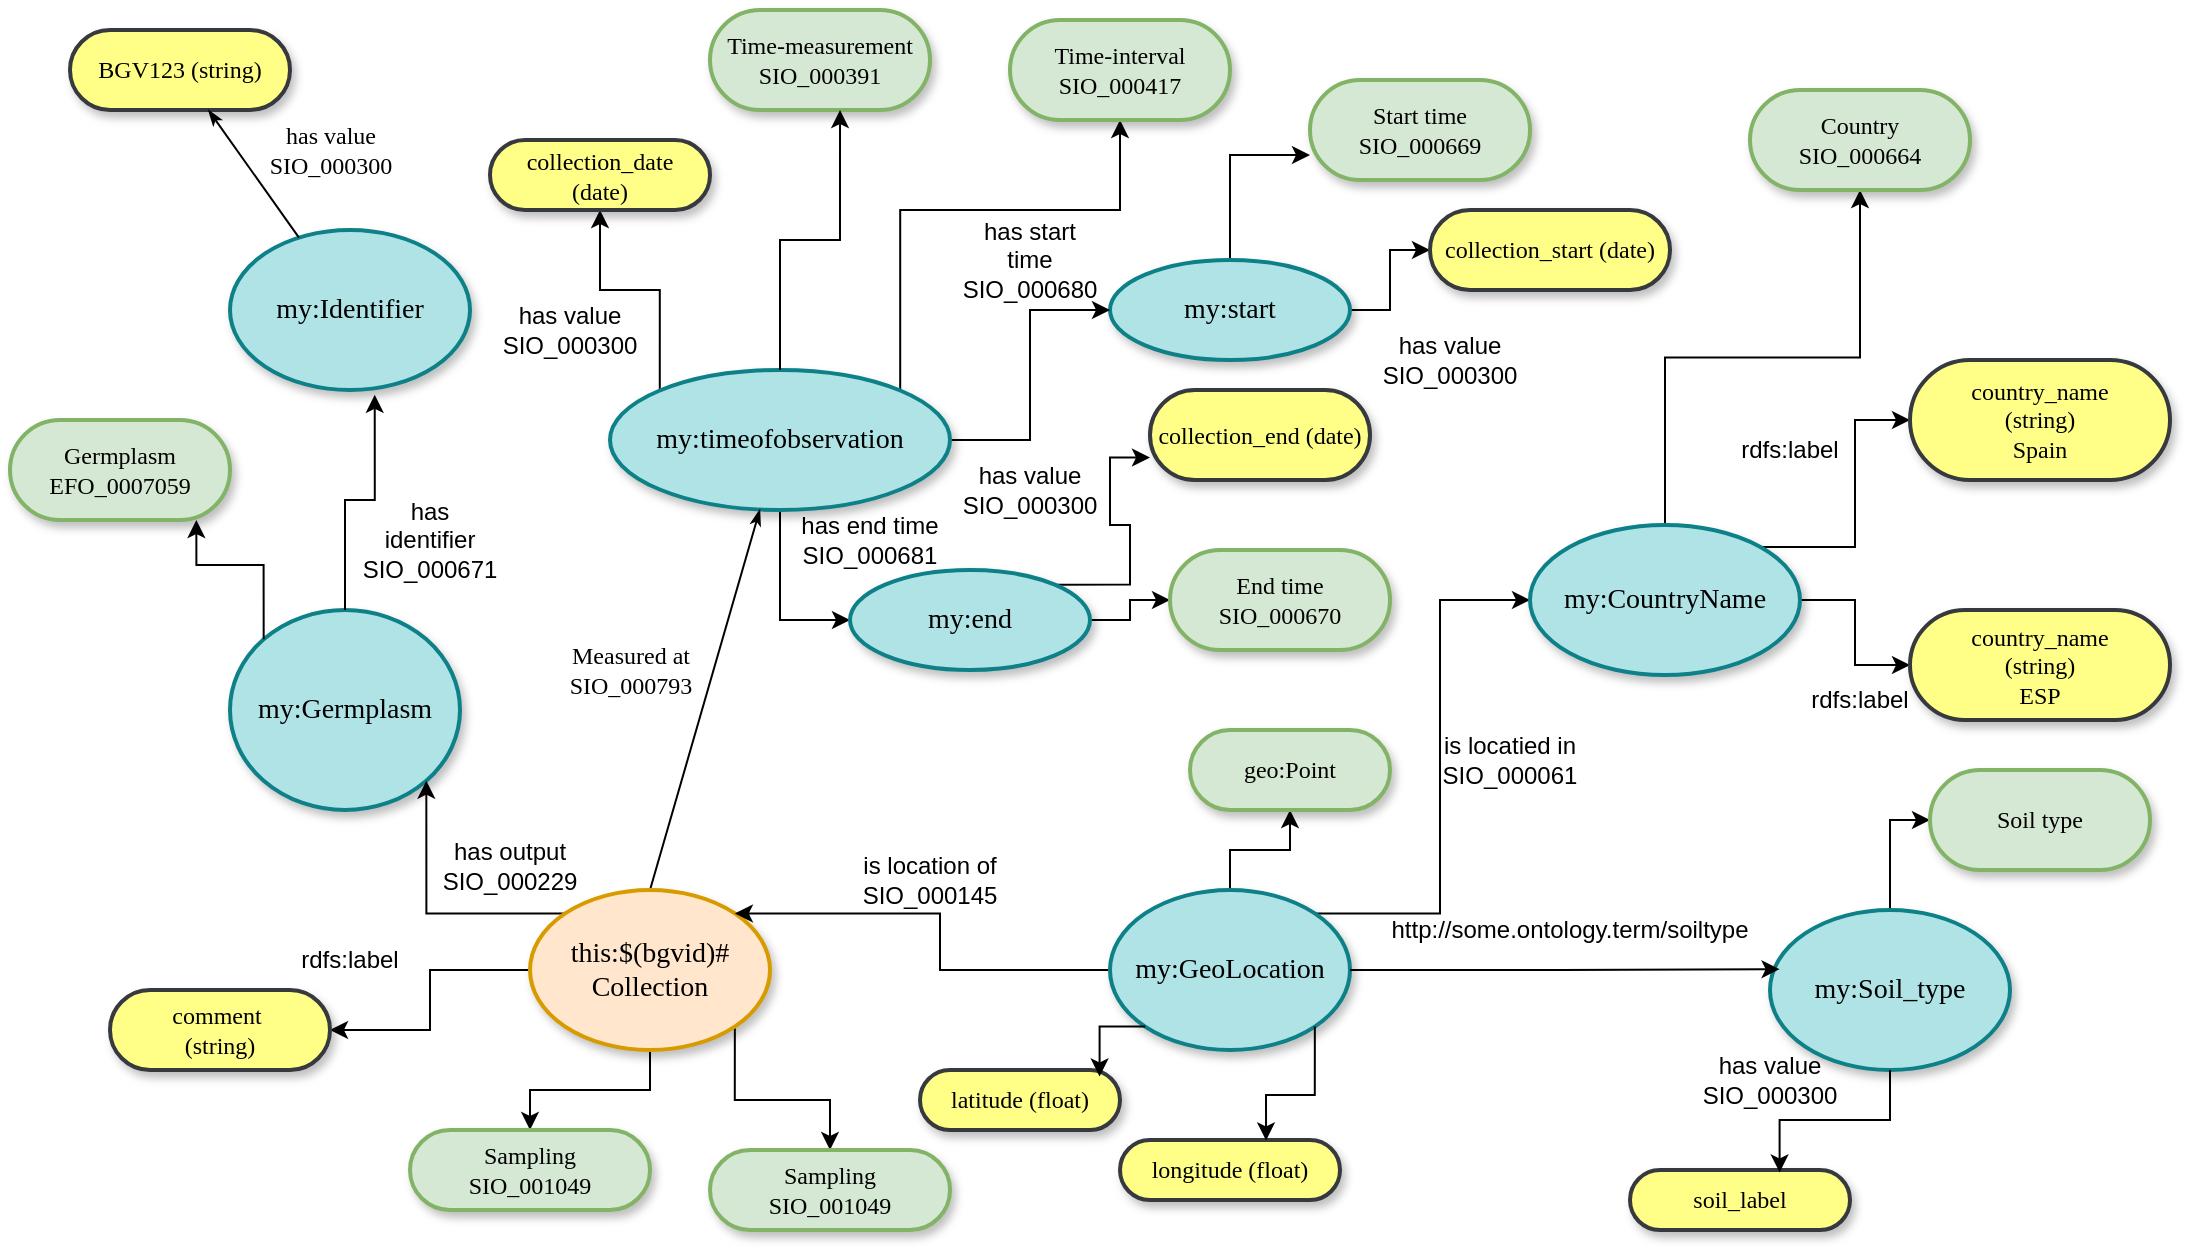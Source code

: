 <mxfile version="24.2.5" type="device">
  <diagram name="Page-1" id="ad52d381-51e7-2e0d-a935-2d0ddd2fd229">
    <mxGraphModel dx="1050" dy="629" grid="1" gridSize="10" guides="1" tooltips="1" connect="1" arrows="1" fold="1" page="1" pageScale="1" pageWidth="1100" pageHeight="850" background="none" math="0" shadow="0">
      <root>
        <mxCell id="0" />
        <mxCell id="1" parent="0" />
        <mxCell id="2c924340bb9dbf6c-1" value="BGV123 (string)" style="whiteSpace=wrap;html=1;rounded=1;shadow=1;comic=0;labelBackgroundColor=none;strokeWidth=2;fontFamily=Verdana;fontSize=12;align=center;arcSize=50;fillColor=#ffff88;strokeColor=#36393d;" parent="1" vertex="1">
          <mxGeometry x="40" y="20" width="110" height="40" as="geometry" />
        </mxCell>
        <mxCell id="2c924340bb9dbf6c-2" value="&lt;font style=&quot;font-size: 14px;&quot;&gt;my:Identifier&lt;/font&gt;" style="ellipse;whiteSpace=wrap;html=1;rounded=1;shadow=1;comic=0;labelBackgroundColor=none;strokeWidth=2;fontFamily=Verdana;fontSize=12;align=center;fillColor=#b0e3e6;strokeColor=#0e8088;" parent="1" vertex="1">
          <mxGeometry x="120" y="120" width="120" height="80" as="geometry" />
        </mxCell>
        <mxCell id="qhhZF5nLOxmZ0tWzn2sf-53" style="edgeStyle=orthogonalEdgeStyle;rounded=0;orthogonalLoop=1;jettySize=auto;html=1;exitX=0.5;exitY=0;exitDx=0;exitDy=0;entryX=0;entryY=0.75;entryDx=0;entryDy=0;" edge="1" parent="1" source="2c924340bb9dbf6c-3" target="qhhZF5nLOxmZ0tWzn2sf-36">
          <mxGeometry relative="1" as="geometry" />
        </mxCell>
        <mxCell id="qhhZF5nLOxmZ0tWzn2sf-54" style="edgeStyle=orthogonalEdgeStyle;rounded=0;orthogonalLoop=1;jettySize=auto;html=1;exitX=1;exitY=0.5;exitDx=0;exitDy=0;entryX=0;entryY=0.5;entryDx=0;entryDy=0;" edge="1" parent="1" source="2c924340bb9dbf6c-3" target="qhhZF5nLOxmZ0tWzn2sf-33">
          <mxGeometry relative="1" as="geometry" />
        </mxCell>
        <mxCell id="2c924340bb9dbf6c-3" value="&lt;span&gt;&lt;font style=&quot;font-size: 14px;&quot;&gt;my:start&lt;/font&gt;&lt;/span&gt;" style="ellipse;whiteSpace=wrap;html=1;rounded=1;shadow=1;comic=0;labelBackgroundColor=none;strokeWidth=2;fontFamily=Verdana;fontSize=12;align=center;fillColor=#b0e3e6;strokeColor=#0e8088;" parent="1" vertex="1">
          <mxGeometry x="560" y="135" width="120" height="50" as="geometry" />
        </mxCell>
        <mxCell id="2c924340bb9dbf6c-4" value="&lt;font style=&quot;font-size: 14px;&quot;&gt;my:Germplasm&lt;/font&gt;" style="ellipse;whiteSpace=wrap;html=1;rounded=1;shadow=1;comic=0;labelBackgroundColor=none;strokeWidth=2;fontFamily=Verdana;fontSize=12;align=center;fillColor=#b0e3e6;strokeColor=#0e8088;" parent="1" vertex="1">
          <mxGeometry x="120" y="310" width="115" height="100" as="geometry" />
        </mxCell>
        <mxCell id="qhhZF5nLOxmZ0tWzn2sf-49" style="edgeStyle=orthogonalEdgeStyle;rounded=0;orthogonalLoop=1;jettySize=auto;html=1;exitX=1;exitY=0;exitDx=0;exitDy=0;entryX=0.5;entryY=1;entryDx=0;entryDy=0;" edge="1" parent="1" source="2c924340bb9dbf6c-5" target="qhhZF5nLOxmZ0tWzn2sf-35">
          <mxGeometry relative="1" as="geometry">
            <Array as="points">
              <mxPoint x="455" y="110" />
              <mxPoint x="565" y="110" />
            </Array>
          </mxGeometry>
        </mxCell>
        <mxCell id="qhhZF5nLOxmZ0tWzn2sf-50" style="edgeStyle=orthogonalEdgeStyle;rounded=0;orthogonalLoop=1;jettySize=auto;html=1;exitX=0;exitY=0;exitDx=0;exitDy=0;" edge="1" parent="1" source="2c924340bb9dbf6c-5" target="qhhZF5nLOxmZ0tWzn2sf-39">
          <mxGeometry relative="1" as="geometry" />
        </mxCell>
        <mxCell id="qhhZF5nLOxmZ0tWzn2sf-52" style="edgeStyle=orthogonalEdgeStyle;rounded=0;orthogonalLoop=1;jettySize=auto;html=1;exitX=1;exitY=0.5;exitDx=0;exitDy=0;entryX=0;entryY=0.5;entryDx=0;entryDy=0;" edge="1" parent="1" source="2c924340bb9dbf6c-5" target="2c924340bb9dbf6c-3">
          <mxGeometry relative="1" as="geometry" />
        </mxCell>
        <mxCell id="qhhZF5nLOxmZ0tWzn2sf-55" style="edgeStyle=orthogonalEdgeStyle;rounded=0;orthogonalLoop=1;jettySize=auto;html=1;exitX=0.5;exitY=1;exitDx=0;exitDy=0;entryX=0;entryY=0.5;entryDx=0;entryDy=0;" edge="1" parent="1" source="2c924340bb9dbf6c-5" target="qhhZF5nLOxmZ0tWzn2sf-28">
          <mxGeometry relative="1" as="geometry" />
        </mxCell>
        <mxCell id="2c924340bb9dbf6c-5" value="&lt;span&gt;&lt;font style=&quot;font-size: 14px;&quot;&gt;my:timeofobservation&lt;/font&gt;&lt;/span&gt;" style="ellipse;whiteSpace=wrap;html=1;rounded=1;shadow=1;comic=0;labelBackgroundColor=none;strokeWidth=2;fontFamily=Verdana;fontSize=12;align=center;fillColor=#b0e3e6;strokeColor=#0e8088;" parent="1" vertex="1">
          <mxGeometry x="310" y="190" width="170" height="70" as="geometry" />
        </mxCell>
        <mxCell id="2c924340bb9dbf6c-28" value="has value&lt;div&gt;SIO_000300&lt;/div&gt;" style="edgeStyle=none;rounded=1;html=1;labelBackgroundColor=none;startArrow=none;startFill=0;startSize=5;endArrow=classicThin;endFill=1;endSize=5;jettySize=auto;orthogonalLoop=1;strokeColor=#000000;strokeWidth=1;fontFamily=Verdana;fontSize=12" parent="1" source="2c924340bb9dbf6c-2" target="2c924340bb9dbf6c-1" edge="1">
          <mxGeometry x="-0.318" y="-38" relative="1" as="geometry">
            <mxPoint as="offset" />
          </mxGeometry>
        </mxCell>
        <mxCell id="2c924340bb9dbf6c-33" value="Measured at&lt;div&gt;SIO_000793&lt;/div&gt;" style="edgeStyle=none;rounded=1;html=1;labelBackgroundColor=none;startArrow=none;startFill=0;startSize=5;endArrow=classicThin;endFill=1;endSize=5;jettySize=auto;orthogonalLoop=1;strokeColor=#000000;strokeWidth=1;fontFamily=Verdana;fontSize=12;exitX=0.5;exitY=0;exitDx=0;exitDy=0;" parent="1" source="qhhZF5nLOxmZ0tWzn2sf-15" target="2c924340bb9dbf6c-5" edge="1">
          <mxGeometry x="0.04" y="40" relative="1" as="geometry">
            <mxPoint as="offset" />
          </mxGeometry>
        </mxCell>
        <mxCell id="2c924340bb9dbf6c-55" value="Germplasm&lt;div&gt;EFO_0007059&lt;/div&gt;" style="whiteSpace=wrap;html=1;rounded=1;shadow=1;comic=0;labelBackgroundColor=none;strokeWidth=2;fontFamily=Verdana;fontSize=12;align=center;arcSize=50;fillColor=#d5e8d4;strokeColor=#82b366;" parent="1" vertex="1">
          <mxGeometry x="10" y="215" width="110" height="50" as="geometry" />
        </mxCell>
        <mxCell id="qhhZF5nLOxmZ0tWzn2sf-23" style="edgeStyle=orthogonalEdgeStyle;rounded=0;orthogonalLoop=1;jettySize=auto;html=1;exitX=0;exitY=0;exitDx=0;exitDy=0;entryX=1;entryY=1;entryDx=0;entryDy=0;" edge="1" parent="1" source="qhhZF5nLOxmZ0tWzn2sf-15" target="2c924340bb9dbf6c-4">
          <mxGeometry relative="1" as="geometry" />
        </mxCell>
        <mxCell id="qhhZF5nLOxmZ0tWzn2sf-46" style="edgeStyle=orthogonalEdgeStyle;rounded=0;orthogonalLoop=1;jettySize=auto;html=1;exitX=0.5;exitY=1;exitDx=0;exitDy=0;" edge="1" parent="1" source="qhhZF5nLOxmZ0tWzn2sf-15" target="qhhZF5nLOxmZ0tWzn2sf-19">
          <mxGeometry relative="1" as="geometry" />
        </mxCell>
        <mxCell id="qhhZF5nLOxmZ0tWzn2sf-47" style="edgeStyle=orthogonalEdgeStyle;rounded=0;orthogonalLoop=1;jettySize=auto;html=1;exitX=0;exitY=0.5;exitDx=0;exitDy=0;entryX=1;entryY=0.5;entryDx=0;entryDy=0;" edge="1" parent="1" source="qhhZF5nLOxmZ0tWzn2sf-15" target="qhhZF5nLOxmZ0tWzn2sf-32">
          <mxGeometry relative="1" as="geometry" />
        </mxCell>
        <mxCell id="qhhZF5nLOxmZ0tWzn2sf-60" style="edgeStyle=orthogonalEdgeStyle;rounded=0;orthogonalLoop=1;jettySize=auto;html=1;exitX=1;exitY=1;exitDx=0;exitDy=0;" edge="1" parent="1" source="qhhZF5nLOxmZ0tWzn2sf-15" target="qhhZF5nLOxmZ0tWzn2sf-18">
          <mxGeometry relative="1" as="geometry" />
        </mxCell>
        <mxCell id="qhhZF5nLOxmZ0tWzn2sf-15" value="&lt;font style=&quot;font-size: 14px;&quot;&gt;this:$(bgvid)#&lt;/font&gt;&lt;div style=&quot;font-size: 14px;&quot;&gt;&lt;font style=&quot;font-size: 14px;&quot;&gt;Collection&lt;/font&gt;&lt;/div&gt;" style="ellipse;whiteSpace=wrap;html=1;rounded=1;shadow=1;comic=0;labelBackgroundColor=none;strokeWidth=2;fontFamily=Verdana;fontSize=12;align=center;fillColor=#ffe6cc;strokeColor=#d79b00;" vertex="1" parent="1">
          <mxGeometry x="270" y="450" width="120" height="80" as="geometry" />
        </mxCell>
        <mxCell id="qhhZF5nLOxmZ0tWzn2sf-18" value="&lt;span&gt;Sampling&lt;/span&gt;&lt;div&gt;&lt;span&gt;SIO_001049&lt;/span&gt;&lt;/div&gt;" style="whiteSpace=wrap;html=1;rounded=1;shadow=1;comic=0;labelBackgroundColor=none;strokeWidth=2;fontFamily=Verdana;fontSize=12;align=center;arcSize=50;fillColor=#d5e8d4;strokeColor=#82b366;" vertex="1" parent="1">
          <mxGeometry x="360" y="580" width="120" height="40" as="geometry" />
        </mxCell>
        <mxCell id="qhhZF5nLOxmZ0tWzn2sf-19" value="Sampling&lt;div&gt;SIO_001049&lt;/div&gt;" style="whiteSpace=wrap;html=1;rounded=1;shadow=1;comic=0;labelBackgroundColor=none;strokeWidth=2;fontFamily=Verdana;fontSize=12;align=center;arcSize=50;fillColor=#d5e8d4;strokeColor=#82b366;" vertex="1" parent="1">
          <mxGeometry x="210" y="570" width="120" height="40" as="geometry" />
        </mxCell>
        <mxCell id="qhhZF5nLOxmZ0tWzn2sf-56" style="edgeStyle=orthogonalEdgeStyle;rounded=0;orthogonalLoop=1;jettySize=auto;html=1;exitX=1;exitY=0;exitDx=0;exitDy=0;entryX=0;entryY=0.75;entryDx=0;entryDy=0;" edge="1" parent="1" source="qhhZF5nLOxmZ0tWzn2sf-28" target="qhhZF5nLOxmZ0tWzn2sf-38">
          <mxGeometry relative="1" as="geometry" />
        </mxCell>
        <mxCell id="qhhZF5nLOxmZ0tWzn2sf-58" style="edgeStyle=orthogonalEdgeStyle;rounded=0;orthogonalLoop=1;jettySize=auto;html=1;exitX=1;exitY=0.5;exitDx=0;exitDy=0;" edge="1" parent="1" source="qhhZF5nLOxmZ0tWzn2sf-28" target="qhhZF5nLOxmZ0tWzn2sf-37">
          <mxGeometry relative="1" as="geometry" />
        </mxCell>
        <mxCell id="qhhZF5nLOxmZ0tWzn2sf-28" value="&lt;span&gt;&lt;font style=&quot;font-size: 14px;&quot;&gt;my:end&lt;/font&gt;&lt;/span&gt;&lt;span style=&quot;color: rgba(0, 0, 0, 0); font-family: monospace; font-size: 0px; text-align: start; text-wrap: nowrap;&quot;&gt;%3CmxGraphModel%3E%3Croot%3E%3CmxCell%20id%3D%220%22%2F%3E%3CmxCell%20id%3D%221%22%20parent%3D%220%22%2F%3E%3CmxCell%20id%3D%222%22%20value%3D%22%26lt%3Bspan%26gt%3B%26lt%3Bfont%20style%3D%26quot%3Bfont-size%3A%2014px%3B%26quot%3B%26gt%3Bmy%3Astart%26lt%3B%2Ffont%26gt%3B%26lt%3B%2Fspan%26gt%3B%22%20style%3D%22ellipse%3BwhiteSpace%3Dwrap%3Bhtml%3D1%3Brounded%3D1%3Bshadow%3D1%3Bcomic%3D0%3BlabelBackgroundColor%3Dnone%3BstrokeWidth%3D2%3BfontFamily%3DVerdana%3BfontSize%3D12%3Balign%3Dcenter%3BfillColor%3D%23b0e3e6%3BstrokeColor%3D%230e8088%3B%22%20vertex%3D%221%22%20parent%3D%221%22%3E%3CmxGeometry%20x%3D%22670%22%20y%3D%22120%22%20width%3D%22120%22%20height%3D%2280%22%20as%3D%22geometry%22%2F%3E%3C%2FmxCell%3E%3C%2Froot%3E%3C%2FmxGraphModel%3E&lt;/span&gt;&lt;span style=&quot;color: rgba(0, 0, 0, 0); font-family: monospace; font-size: 0px; text-align: start; text-wrap: nowrap;&quot;&gt;%3CmxGraphModel%3E%3Croot%3E%3CmxCell%20id%3D%220%22%2F%3E%3CmxCell%20id%3D%221%22%20parent%3D%220%22%2F%3E%3CmxCell%20id%3D%222%22%20value%3D%22%26lt%3Bspan%26gt%3B%26lt%3Bfont%20style%3D%26quot%3Bfont-size%3A%2014px%3B%26quot%3B%26gt%3Bmy%3Astart%26lt%3B%2Ffont%26gt%3B%26lt%3B%2Fspan%26gt%3B%22%20style%3D%22ellipse%3BwhiteSpace%3Dwrap%3Bhtml%3D1%3Brounded%3D1%3Bshadow%3D1%3Bcomic%3D0%3BlabelBackgroundColor%3Dnone%3BstrokeWidth%3D2%3BfontFamily%3DVerdana%3BfontSize%3D12%3Balign%3Dcenter%3BfillColor%3D%23b0e3e6%3BstrokeColor%3D%230e8088%3B%22%20vertex%3D%221%22%20parent%3D%221%22%3E%3CmxGeometry%20x%3D%22670%22%20y%3D%22120%22%20width%3D%22120%22%20height%3D%2280%22%20as%3D%22geometry%22%2F%3E%3C%2FmxCell%3E%3C%2Froot%3E%3C%2FmxGraphModel%3E&lt;/span&gt;" style="ellipse;whiteSpace=wrap;html=1;rounded=1;shadow=1;comic=0;labelBackgroundColor=none;strokeWidth=2;fontFamily=Verdana;fontSize=12;align=center;fillColor=#b0e3e6;strokeColor=#0e8088;" vertex="1" parent="1">
          <mxGeometry x="430" y="290" width="120" height="50" as="geometry" />
        </mxCell>
        <mxCell id="qhhZF5nLOxmZ0tWzn2sf-59" style="edgeStyle=orthogonalEdgeStyle;rounded=0;orthogonalLoop=1;jettySize=auto;html=1;exitX=0;exitY=0.5;exitDx=0;exitDy=0;entryX=1;entryY=0;entryDx=0;entryDy=0;" edge="1" parent="1" source="qhhZF5nLOxmZ0tWzn2sf-29" target="qhhZF5nLOxmZ0tWzn2sf-15">
          <mxGeometry relative="1" as="geometry" />
        </mxCell>
        <mxCell id="qhhZF5nLOxmZ0tWzn2sf-88" style="edgeStyle=orthogonalEdgeStyle;rounded=0;orthogonalLoop=1;jettySize=auto;html=1;exitX=0.5;exitY=0;exitDx=0;exitDy=0;entryX=0.5;entryY=1;entryDx=0;entryDy=0;" edge="1" parent="1" source="qhhZF5nLOxmZ0tWzn2sf-29" target="qhhZF5nLOxmZ0tWzn2sf-40">
          <mxGeometry relative="1" as="geometry" />
        </mxCell>
        <mxCell id="qhhZF5nLOxmZ0tWzn2sf-98" style="edgeStyle=orthogonalEdgeStyle;rounded=0;orthogonalLoop=1;jettySize=auto;html=1;exitX=1;exitY=0;exitDx=0;exitDy=0;entryX=0;entryY=0.5;entryDx=0;entryDy=0;" edge="1" parent="1" source="qhhZF5nLOxmZ0tWzn2sf-29" target="qhhZF5nLOxmZ0tWzn2sf-97">
          <mxGeometry relative="1" as="geometry" />
        </mxCell>
        <mxCell id="qhhZF5nLOxmZ0tWzn2sf-29" value="&lt;span&gt;&lt;font style=&quot;font-size: 14px;&quot;&gt;my:GeoLocation&lt;/font&gt;&lt;/span&gt;" style="ellipse;whiteSpace=wrap;html=1;rounded=1;shadow=1;comic=0;labelBackgroundColor=none;strokeWidth=2;fontFamily=Verdana;fontSize=12;align=center;fillColor=#b0e3e6;strokeColor=#0e8088;" vertex="1" parent="1">
          <mxGeometry x="560" y="450" width="120" height="80" as="geometry" />
        </mxCell>
        <mxCell id="qhhZF5nLOxmZ0tWzn2sf-95" style="edgeStyle=orthogonalEdgeStyle;rounded=0;orthogonalLoop=1;jettySize=auto;html=1;exitX=0.5;exitY=0;exitDx=0;exitDy=0;entryX=0;entryY=0.5;entryDx=0;entryDy=0;" edge="1" parent="1" source="qhhZF5nLOxmZ0tWzn2sf-30" target="qhhZF5nLOxmZ0tWzn2sf-44">
          <mxGeometry relative="1" as="geometry" />
        </mxCell>
        <mxCell id="qhhZF5nLOxmZ0tWzn2sf-30" value="&lt;span&gt;&lt;font style=&quot;font-size: 14px;&quot;&gt;my:Soil_type&lt;/font&gt;&lt;/span&gt;" style="ellipse;whiteSpace=wrap;html=1;rounded=1;shadow=1;comic=0;labelBackgroundColor=none;strokeWidth=2;fontFamily=Verdana;fontSize=12;align=center;fillColor=#b0e3e6;strokeColor=#0e8088;" vertex="1" parent="1">
          <mxGeometry x="890" y="460" width="120" height="80" as="geometry" />
        </mxCell>
        <mxCell id="qhhZF5nLOxmZ0tWzn2sf-32" value="&lt;span&gt;comment&amp;nbsp;&lt;/span&gt;&lt;div&gt;&lt;span&gt;(string)&lt;/span&gt;&lt;/div&gt;" style="whiteSpace=wrap;html=1;rounded=1;shadow=1;comic=0;labelBackgroundColor=none;strokeWidth=2;fontFamily=Verdana;fontSize=12;align=center;arcSize=50;fillColor=#ffff88;strokeColor=#36393d;" vertex="1" parent="1">
          <mxGeometry x="60" y="500" width="110" height="40" as="geometry" />
        </mxCell>
        <mxCell id="qhhZF5nLOxmZ0tWzn2sf-33" value="collection_start (date)" style="whiteSpace=wrap;html=1;rounded=1;shadow=1;comic=0;labelBackgroundColor=none;strokeWidth=2;fontFamily=Verdana;fontSize=12;align=center;arcSize=50;fillColor=#ffff88;strokeColor=#36393d;" vertex="1" parent="1">
          <mxGeometry x="720" y="110" width="120" height="40" as="geometry" />
        </mxCell>
        <mxCell id="qhhZF5nLOxmZ0tWzn2sf-34" value="Time-measurement&lt;div&gt;SIO_000391&lt;span style=&quot;color: rgba(0, 0, 0, 0); font-family: monospace; font-size: 0px; text-align: start; text-wrap: nowrap; background-color: initial;&quot;&gt;%3CmxGraphModel%3E%3Croot%3E%3CmxCell%20id%3D%220%22%2F%3E%3CmxCell%20id%3D%221%22%20parent%3D%220%22%2F%3E%3CmxCell%20id%3D%222%22%20value%3D%22Germplasm%26lt%3Bdiv%26gt%3BEFO_0007059%26lt%3B%2Fdiv%26gt%3B%22%20style%3D%22whiteSpace%3Dwrap%3Bhtml%3D1%3Brounded%3D1%3Bshadow%3D1%3Bcomic%3D0%3BlabelBackgroundColor%3Dnone%3BstrokeWidth%3D2%3BfontFamily%3DVerdana%3BfontSize%3D12%3Balign%3Dcenter%3BarcSize%3D50%3BfillColor%3D%23d5e8d4%3BstrokeColor%3D%2382b366%3B%22%20vertex%3D%221%22%20parent%3D%221%22%3E%3CmxGeometry%20x%3D%2220%22%20y%3D%22250%22%20width%3D%22110%22%20height%3D%2250%22%20as%3D%22geometry%22%2F%3E%3C%2FmxCell%3E%3C%2Froot%3E%3C%2FmxGraphModel%3E&lt;/span&gt;&lt;/div&gt;" style="whiteSpace=wrap;html=1;rounded=1;shadow=1;comic=0;labelBackgroundColor=none;strokeWidth=2;fontFamily=Verdana;fontSize=12;align=center;arcSize=50;fillColor=#d5e8d4;strokeColor=#82b366;" vertex="1" parent="1">
          <mxGeometry x="360" y="10" width="110" height="50" as="geometry" />
        </mxCell>
        <mxCell id="qhhZF5nLOxmZ0tWzn2sf-35" value="Time-interval&lt;div&gt;SIO_000417&lt;/div&gt;" style="whiteSpace=wrap;html=1;rounded=1;shadow=1;comic=0;labelBackgroundColor=none;strokeWidth=2;fontFamily=Verdana;fontSize=12;align=center;arcSize=50;fillColor=#d5e8d4;strokeColor=#82b366;" vertex="1" parent="1">
          <mxGeometry x="510" y="15" width="110" height="50" as="geometry" />
        </mxCell>
        <mxCell id="qhhZF5nLOxmZ0tWzn2sf-36" value="Start time&lt;div&gt;SIO_000669&lt;span style=&quot;color: rgba(0, 0, 0, 0); font-family: monospace; font-size: 0px; text-align: start; text-wrap: nowrap; background-color: initial;&quot;&gt;%3CmxGraphModel%3E%3Croot%3E%3CmxCell%20id%3D%220%22%2F%3E%3CmxCell%20id%3D%221%22%20parent%3D%220%22%2F%3E%3CmxCell%20id%3D%222%22%20value%3D%22Time-interval%26lt%3Bdiv%26gt%3BSIO_000417%26lt%3B%2Fdiv%26gt%3B%22%20style%3D%22whiteSpace%3Dwrap%3Bhtml%3D1%3Brounded%3D1%3Bshadow%3D1%3Bcomic%3D0%3BlabelBackgroundColor%3Dnone%3BstrokeWidth%3D2%3BfontFamily%3DVerdana%3BfontSize%3D12%3Balign%3Dcenter%3BarcSize%3D50%3BfillColor%3D%23d5e8d4%3BstrokeColor%3D%2382b366%3B%22%20vertex%3D%221%22%20parent%3D%221%22%3E%3CmxGeometry%20x%3D%22450%22%20y%3D%2270%22%20width%3D%22110%22%20height%3D%2250%22%20as%3D%22geometry%22%2F%3E%3C%2FmxCell%3E%3C%2Froot%3E%3C%2FmxGraphModel%3E&lt;/span&gt;&lt;/div&gt;" style="whiteSpace=wrap;html=1;rounded=1;shadow=1;comic=0;labelBackgroundColor=none;strokeWidth=2;fontFamily=Verdana;fontSize=12;align=center;arcSize=50;fillColor=#d5e8d4;strokeColor=#82b366;" vertex="1" parent="1">
          <mxGeometry x="660" y="45" width="110" height="50" as="geometry" />
        </mxCell>
        <mxCell id="qhhZF5nLOxmZ0tWzn2sf-37" value="End time&lt;div&gt;SIO_000670&lt;/div&gt;" style="whiteSpace=wrap;html=1;rounded=1;shadow=1;comic=0;labelBackgroundColor=none;strokeWidth=2;fontFamily=Verdana;fontSize=12;align=center;arcSize=50;fillColor=#d5e8d4;strokeColor=#82b366;" vertex="1" parent="1">
          <mxGeometry x="590" y="280" width="110" height="50" as="geometry" />
        </mxCell>
        <mxCell id="qhhZF5nLOxmZ0tWzn2sf-38" value="collection_end (date)" style="whiteSpace=wrap;html=1;rounded=1;shadow=1;comic=0;labelBackgroundColor=none;strokeWidth=2;fontFamily=Verdana;fontSize=12;align=center;arcSize=50;fillColor=#ffff88;strokeColor=#36393d;" vertex="1" parent="1">
          <mxGeometry x="580" y="200" width="110" height="45" as="geometry" />
        </mxCell>
        <mxCell id="qhhZF5nLOxmZ0tWzn2sf-39" value="collection_date&lt;div&gt;(date)&lt;/div&gt;" style="whiteSpace=wrap;html=1;rounded=1;shadow=1;comic=0;labelBackgroundColor=none;strokeWidth=2;fontFamily=Verdana;fontSize=12;align=center;arcSize=50;fillColor=#ffff88;strokeColor=#36393d;" vertex="1" parent="1">
          <mxGeometry x="250" y="75" width="110" height="35" as="geometry" />
        </mxCell>
        <mxCell id="qhhZF5nLOxmZ0tWzn2sf-40" value="geo:Point" style="whiteSpace=wrap;html=1;rounded=1;shadow=1;comic=0;labelBackgroundColor=none;strokeWidth=2;fontFamily=Verdana;fontSize=12;align=center;arcSize=50;fillColor=#d5e8d4;strokeColor=#82b366;" vertex="1" parent="1">
          <mxGeometry x="600" y="370" width="100" height="40" as="geometry" />
        </mxCell>
        <mxCell id="qhhZF5nLOxmZ0tWzn2sf-41" value="latitude (float)" style="whiteSpace=wrap;html=1;rounded=1;shadow=1;comic=0;labelBackgroundColor=none;strokeWidth=2;fontFamily=Verdana;fontSize=12;align=center;arcSize=50;fillColor=#ffff88;strokeColor=#36393d;" vertex="1" parent="1">
          <mxGeometry x="465" y="540" width="100" height="30" as="geometry" />
        </mxCell>
        <mxCell id="qhhZF5nLOxmZ0tWzn2sf-42" value="longitude (float)" style="whiteSpace=wrap;html=1;rounded=1;shadow=1;comic=0;labelBackgroundColor=none;strokeWidth=2;fontFamily=Verdana;fontSize=12;align=center;arcSize=50;fillColor=#ffff88;strokeColor=#36393d;" vertex="1" parent="1">
          <mxGeometry x="565" y="575" width="110" height="30" as="geometry" />
        </mxCell>
        <mxCell id="qhhZF5nLOxmZ0tWzn2sf-43" value="soil_label" style="whiteSpace=wrap;html=1;rounded=1;shadow=1;comic=0;labelBackgroundColor=none;strokeWidth=2;fontFamily=Verdana;fontSize=12;align=center;arcSize=50;fillColor=#ffff88;strokeColor=#36393d;" vertex="1" parent="1">
          <mxGeometry x="820" y="590" width="110" height="30" as="geometry" />
        </mxCell>
        <mxCell id="qhhZF5nLOxmZ0tWzn2sf-44" value="Soil type" style="whiteSpace=wrap;html=1;rounded=1;shadow=1;comic=0;labelBackgroundColor=none;strokeWidth=2;fontFamily=Verdana;fontSize=12;align=center;arcSize=50;fillColor=#d5e8d4;strokeColor=#82b366;" vertex="1" parent="1">
          <mxGeometry x="970" y="390" width="110" height="50" as="geometry" />
        </mxCell>
        <mxCell id="qhhZF5nLOxmZ0tWzn2sf-48" style="edgeStyle=orthogonalEdgeStyle;rounded=0;orthogonalLoop=1;jettySize=auto;html=1;exitX=0.5;exitY=0;exitDx=0;exitDy=0;entryX=0.591;entryY=1;entryDx=0;entryDy=0;entryPerimeter=0;" edge="1" parent="1" source="2c924340bb9dbf6c-5" target="qhhZF5nLOxmZ0tWzn2sf-34">
          <mxGeometry relative="1" as="geometry" />
        </mxCell>
        <mxCell id="qhhZF5nLOxmZ0tWzn2sf-63" style="edgeStyle=orthogonalEdgeStyle;rounded=0;orthogonalLoop=1;jettySize=auto;html=1;exitX=1;exitY=1;exitDx=0;exitDy=0;entryX=0.664;entryY=0.007;entryDx=0;entryDy=0;entryPerimeter=0;" edge="1" parent="1" source="qhhZF5nLOxmZ0tWzn2sf-29" target="qhhZF5nLOxmZ0tWzn2sf-42">
          <mxGeometry relative="1" as="geometry" />
        </mxCell>
        <mxCell id="qhhZF5nLOxmZ0tWzn2sf-65" style="edgeStyle=orthogonalEdgeStyle;rounded=0;orthogonalLoop=1;jettySize=auto;html=1;exitX=0;exitY=1;exitDx=0;exitDy=0;entryX=0.898;entryY=0.107;entryDx=0;entryDy=0;entryPerimeter=0;" edge="1" parent="1" source="qhhZF5nLOxmZ0tWzn2sf-29" target="qhhZF5nLOxmZ0tWzn2sf-41">
          <mxGeometry relative="1" as="geometry" />
        </mxCell>
        <mxCell id="qhhZF5nLOxmZ0tWzn2sf-66" style="edgeStyle=orthogonalEdgeStyle;rounded=0;orthogonalLoop=1;jettySize=auto;html=1;exitX=1;exitY=0.5;exitDx=0;exitDy=0;entryX=0.04;entryY=0.37;entryDx=0;entryDy=0;entryPerimeter=0;" edge="1" parent="1" source="qhhZF5nLOxmZ0tWzn2sf-29" target="qhhZF5nLOxmZ0tWzn2sf-30">
          <mxGeometry relative="1" as="geometry" />
        </mxCell>
        <mxCell id="qhhZF5nLOxmZ0tWzn2sf-67" style="edgeStyle=orthogonalEdgeStyle;rounded=0;orthogonalLoop=1;jettySize=auto;html=1;exitX=0.5;exitY=1;exitDx=0;exitDy=0;entryX=0.68;entryY=0.04;entryDx=0;entryDy=0;entryPerimeter=0;" edge="1" parent="1" source="qhhZF5nLOxmZ0tWzn2sf-30" target="qhhZF5nLOxmZ0tWzn2sf-43">
          <mxGeometry relative="1" as="geometry" />
        </mxCell>
        <mxCell id="qhhZF5nLOxmZ0tWzn2sf-71" style="edgeStyle=orthogonalEdgeStyle;rounded=0;orthogonalLoop=1;jettySize=auto;html=1;exitX=0;exitY=0;exitDx=0;exitDy=0;entryX=0.847;entryY=1;entryDx=0;entryDy=0;entryPerimeter=0;" edge="1" parent="1" source="2c924340bb9dbf6c-4" target="2c924340bb9dbf6c-55">
          <mxGeometry relative="1" as="geometry" />
        </mxCell>
        <mxCell id="qhhZF5nLOxmZ0tWzn2sf-75" style="edgeStyle=orthogonalEdgeStyle;rounded=0;orthogonalLoop=1;jettySize=auto;html=1;exitX=0.5;exitY=0;exitDx=0;exitDy=0;entryX=0.603;entryY=1.03;entryDx=0;entryDy=0;entryPerimeter=0;" edge="1" parent="1" source="2c924340bb9dbf6c-4" target="2c924340bb9dbf6c-2">
          <mxGeometry relative="1" as="geometry" />
        </mxCell>
        <mxCell id="qhhZF5nLOxmZ0tWzn2sf-83" value="rdfs:label" style="text;strokeColor=none;align=center;fillColor=none;html=1;verticalAlign=middle;whiteSpace=wrap;rounded=0;" vertex="1" parent="1">
          <mxGeometry x="150" y="470" width="60" height="30" as="geometry" />
        </mxCell>
        <mxCell id="qhhZF5nLOxmZ0tWzn2sf-84" value="has end time&lt;div&gt;SIO_000681&lt;/div&gt;" style="text;strokeColor=none;align=center;fillColor=none;html=1;verticalAlign=middle;whiteSpace=wrap;rounded=0;" vertex="1" parent="1">
          <mxGeometry x="400" y="260" width="80" height="30" as="geometry" />
        </mxCell>
        <mxCell id="qhhZF5nLOxmZ0tWzn2sf-85" value="has start time&lt;div&gt;SIO_000680&lt;/div&gt;" style="text;strokeColor=none;align=center;fillColor=none;html=1;verticalAlign=middle;whiteSpace=wrap;rounded=0;" vertex="1" parent="1">
          <mxGeometry x="490" y="120" width="60" height="30" as="geometry" />
        </mxCell>
        <mxCell id="qhhZF5nLOxmZ0tWzn2sf-86" value="has output&lt;div&gt;SIO_000229&lt;/div&gt;" style="text;strokeColor=none;align=center;fillColor=none;html=1;verticalAlign=middle;whiteSpace=wrap;rounded=0;" vertex="1" parent="1">
          <mxGeometry x="230" y="420" width="60" height="35" as="geometry" />
        </mxCell>
        <mxCell id="qhhZF5nLOxmZ0tWzn2sf-87" value="is location of&lt;div&gt;SIO_000145&lt;/div&gt;" style="text;strokeColor=none;align=center;fillColor=none;html=1;verticalAlign=middle;whiteSpace=wrap;rounded=0;" vertex="1" parent="1">
          <mxGeometry x="440" y="430" width="60" height="30" as="geometry" />
        </mxCell>
        <mxCell id="qhhZF5nLOxmZ0tWzn2sf-89" value="has identifier&lt;div&gt;SIO_000671&lt;/div&gt;" style="text;strokeColor=none;align=center;fillColor=none;html=1;verticalAlign=middle;whiteSpace=wrap;rounded=0;" vertex="1" parent="1">
          <mxGeometry x="190" y="260" width="60" height="30" as="geometry" />
        </mxCell>
        <mxCell id="qhhZF5nLOxmZ0tWzn2sf-90" value="has value&lt;div&gt;SIO_000300&lt;/div&gt;" style="text;strokeColor=none;align=center;fillColor=none;html=1;verticalAlign=middle;whiteSpace=wrap;rounded=0;" vertex="1" parent="1">
          <mxGeometry x="260" y="155" width="60" height="30" as="geometry" />
        </mxCell>
        <mxCell id="qhhZF5nLOxmZ0tWzn2sf-91" value="has value&lt;div&gt;SIO_000300&lt;/div&gt;" style="text;strokeColor=none;align=center;fillColor=none;html=1;verticalAlign=middle;whiteSpace=wrap;rounded=0;" vertex="1" parent="1">
          <mxGeometry x="700" y="170" width="60" height="30" as="geometry" />
        </mxCell>
        <mxCell id="qhhZF5nLOxmZ0tWzn2sf-92" value="has value&lt;div&gt;SIO_000300&lt;/div&gt;" style="text;strokeColor=none;align=center;fillColor=none;html=1;verticalAlign=middle;whiteSpace=wrap;rounded=0;" vertex="1" parent="1">
          <mxGeometry x="490" y="235" width="60" height="30" as="geometry" />
        </mxCell>
        <mxCell id="qhhZF5nLOxmZ0tWzn2sf-93" value="http://some.ontology.term/soiltype" style="text;strokeColor=none;align=center;fillColor=none;html=1;verticalAlign=middle;whiteSpace=wrap;rounded=0;" vertex="1" parent="1">
          <mxGeometry x="760" y="455" width="60" height="30" as="geometry" />
        </mxCell>
        <mxCell id="qhhZF5nLOxmZ0tWzn2sf-96" value="has value&lt;div&gt;SIO_000300&lt;/div&gt;" style="text;strokeColor=none;align=center;fillColor=none;html=1;verticalAlign=middle;whiteSpace=wrap;rounded=0;" vertex="1" parent="1">
          <mxGeometry x="860" y="530" width="60" height="30" as="geometry" />
        </mxCell>
        <mxCell id="qhhZF5nLOxmZ0tWzn2sf-105" style="edgeStyle=orthogonalEdgeStyle;rounded=0;orthogonalLoop=1;jettySize=auto;html=1;exitX=0.5;exitY=0;exitDx=0;exitDy=0;entryX=0.5;entryY=1;entryDx=0;entryDy=0;" edge="1" parent="1" source="qhhZF5nLOxmZ0tWzn2sf-97" target="qhhZF5nLOxmZ0tWzn2sf-99">
          <mxGeometry relative="1" as="geometry" />
        </mxCell>
        <mxCell id="qhhZF5nLOxmZ0tWzn2sf-106" style="edgeStyle=orthogonalEdgeStyle;rounded=0;orthogonalLoop=1;jettySize=auto;html=1;exitX=1;exitY=0;exitDx=0;exitDy=0;entryX=0;entryY=0.5;entryDx=0;entryDy=0;" edge="1" parent="1" source="qhhZF5nLOxmZ0tWzn2sf-97" target="qhhZF5nLOxmZ0tWzn2sf-101">
          <mxGeometry relative="1" as="geometry" />
        </mxCell>
        <mxCell id="qhhZF5nLOxmZ0tWzn2sf-107" style="edgeStyle=orthogonalEdgeStyle;rounded=0;orthogonalLoop=1;jettySize=auto;html=1;exitX=1;exitY=0.5;exitDx=0;exitDy=0;entryX=0;entryY=0.5;entryDx=0;entryDy=0;" edge="1" parent="1" source="qhhZF5nLOxmZ0tWzn2sf-97" target="qhhZF5nLOxmZ0tWzn2sf-102">
          <mxGeometry relative="1" as="geometry" />
        </mxCell>
        <mxCell id="qhhZF5nLOxmZ0tWzn2sf-97" value="&lt;span&gt;&lt;font style=&quot;font-size: 14px;&quot;&gt;my:CountryName&lt;/font&gt;&lt;/span&gt;" style="ellipse;whiteSpace=wrap;html=1;rounded=1;shadow=1;comic=0;labelBackgroundColor=none;strokeWidth=2;fontFamily=Verdana;fontSize=12;align=center;fillColor=#b0e3e6;strokeColor=#0e8088;" vertex="1" parent="1">
          <mxGeometry x="770" y="267.5" width="135" height="75" as="geometry" />
        </mxCell>
        <mxCell id="qhhZF5nLOxmZ0tWzn2sf-99" value="Country&lt;div&gt;SIO_000664&lt;/div&gt;" style="whiteSpace=wrap;html=1;rounded=1;shadow=1;comic=0;labelBackgroundColor=none;strokeWidth=2;fontFamily=Verdana;fontSize=12;align=center;arcSize=50;fillColor=#d5e8d4;strokeColor=#82b366;" vertex="1" parent="1">
          <mxGeometry x="880" y="50" width="110" height="50" as="geometry" />
        </mxCell>
        <mxCell id="qhhZF5nLOxmZ0tWzn2sf-101" value="country_name&lt;div&gt;(string)&lt;/div&gt;&lt;div&gt;Spain&lt;/div&gt;" style="whiteSpace=wrap;html=1;rounded=1;shadow=1;comic=0;labelBackgroundColor=none;strokeWidth=2;fontFamily=Verdana;fontSize=12;align=center;arcSize=50;fillColor=#ffff88;strokeColor=#36393d;" vertex="1" parent="1">
          <mxGeometry x="960" y="185" width="130" height="60" as="geometry" />
        </mxCell>
        <mxCell id="qhhZF5nLOxmZ0tWzn2sf-102" value="country_name&lt;div&gt;(string)&lt;/div&gt;&lt;div&gt;ESP&lt;/div&gt;" style="whiteSpace=wrap;html=1;rounded=1;shadow=1;comic=0;labelBackgroundColor=none;strokeWidth=2;fontFamily=Verdana;fontSize=12;align=center;arcSize=50;fillColor=#ffff88;strokeColor=#36393d;" vertex="1" parent="1">
          <mxGeometry x="960" y="310" width="130" height="55" as="geometry" />
        </mxCell>
        <mxCell id="qhhZF5nLOxmZ0tWzn2sf-109" value="rdfs:label" style="text;strokeColor=none;align=center;fillColor=none;html=1;verticalAlign=middle;whiteSpace=wrap;rounded=0;" vertex="1" parent="1">
          <mxGeometry x="905" y="340" width="60" height="30" as="geometry" />
        </mxCell>
        <mxCell id="qhhZF5nLOxmZ0tWzn2sf-110" value="rdfs:label" style="text;strokeColor=none;align=center;fillColor=none;html=1;verticalAlign=middle;whiteSpace=wrap;rounded=0;" vertex="1" parent="1">
          <mxGeometry x="870" y="215" width="60" height="30" as="geometry" />
        </mxCell>
        <mxCell id="qhhZF5nLOxmZ0tWzn2sf-111" value="is locatied in&lt;div&gt;SIO_000061&lt;/div&gt;" style="text;strokeColor=none;align=center;fillColor=none;html=1;verticalAlign=middle;whiteSpace=wrap;rounded=0;" vertex="1" parent="1">
          <mxGeometry x="720" y="365" width="80" height="40" as="geometry" />
        </mxCell>
      </root>
    </mxGraphModel>
  </diagram>
</mxfile>
